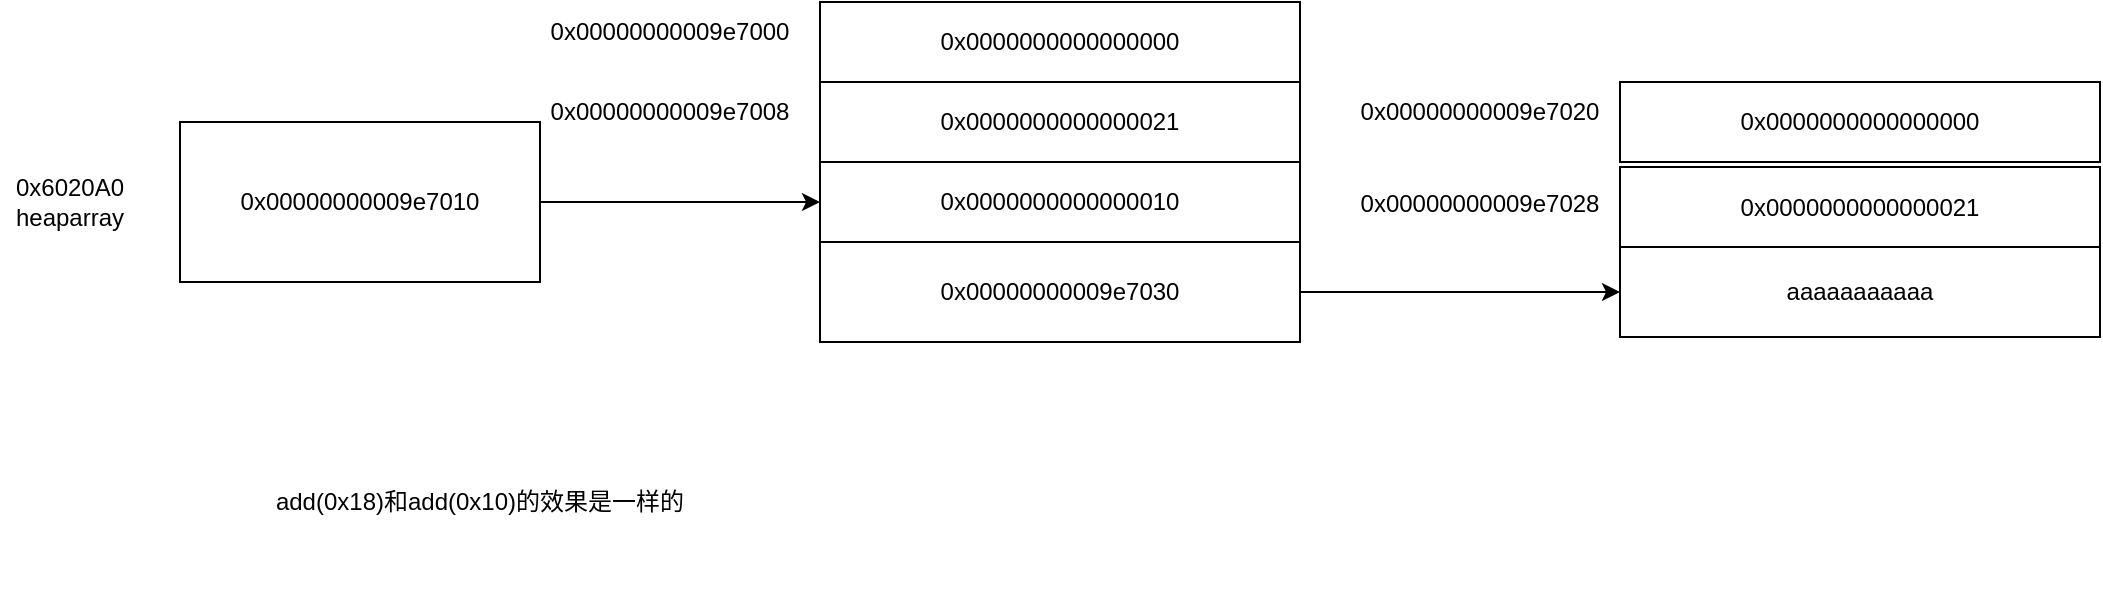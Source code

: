<mxfile version="24.2.0" type="github">
  <diagram name="第 1 页" id="Fr5cbRcazwO-UYm_Rkgn">
    <mxGraphModel dx="1290" dy="522" grid="1" gridSize="10" guides="1" tooltips="1" connect="1" arrows="1" fold="1" page="1" pageScale="1" pageWidth="827" pageHeight="1169" math="0" shadow="0">
      <root>
        <mxCell id="0" />
        <mxCell id="1" parent="0" />
        <mxCell id="av2565oH3hsVs84lq1rJ-3" style="edgeStyle=orthogonalEdgeStyle;rounded=0;orthogonalLoop=1;jettySize=auto;html=1;exitX=1;exitY=0.5;exitDx=0;exitDy=0;" edge="1" parent="1" source="av2565oH3hsVs84lq1rJ-1">
          <mxGeometry relative="1" as="geometry">
            <mxPoint x="470" y="120" as="targetPoint" />
          </mxGeometry>
        </mxCell>
        <mxCell id="av2565oH3hsVs84lq1rJ-1" value="0x00000000009e7010" style="rounded=0;whiteSpace=wrap;html=1;" vertex="1" parent="1">
          <mxGeometry x="150" y="80" width="180" height="80" as="geometry" />
        </mxCell>
        <mxCell id="av2565oH3hsVs84lq1rJ-2" value="0x6020A0&lt;div&gt;heaparray&lt;br&gt;&lt;/div&gt;" style="text;strokeColor=none;align=center;fillColor=none;html=1;verticalAlign=middle;whiteSpace=wrap;rounded=0;" vertex="1" parent="1">
          <mxGeometry x="60" y="105" width="70" height="30" as="geometry" />
        </mxCell>
        <mxCell id="av2565oH3hsVs84lq1rJ-4" value="&lt;div&gt;0x0000000000000010&lt;/div&gt;" style="rounded=0;whiteSpace=wrap;html=1;" vertex="1" parent="1">
          <mxGeometry x="470" y="100" width="240" height="40" as="geometry" />
        </mxCell>
        <mxCell id="av2565oH3hsVs84lq1rJ-8" style="edgeStyle=orthogonalEdgeStyle;rounded=0;orthogonalLoop=1;jettySize=auto;html=1;exitX=1;exitY=0.5;exitDx=0;exitDy=0;entryX=0;entryY=0.5;entryDx=0;entryDy=0;" edge="1" parent="1" source="av2565oH3hsVs84lq1rJ-5" target="av2565oH3hsVs84lq1rJ-6">
          <mxGeometry relative="1" as="geometry" />
        </mxCell>
        <mxCell id="av2565oH3hsVs84lq1rJ-5" value="&lt;div&gt;&lt;span style=&quot;background-color: initial;&quot;&gt;0x00000000009e7030&lt;/span&gt;&lt;/div&gt;" style="rounded=0;whiteSpace=wrap;html=1;" vertex="1" parent="1">
          <mxGeometry x="470" y="140" width="240" height="50" as="geometry" />
        </mxCell>
        <mxCell id="av2565oH3hsVs84lq1rJ-6" value="aaaaaaaaaaa" style="rounded=0;whiteSpace=wrap;html=1;" vertex="1" parent="1">
          <mxGeometry x="870" y="142.5" width="240" height="45" as="geometry" />
        </mxCell>
        <mxCell id="av2565oH3hsVs84lq1rJ-9" value="0x0000000000000021" style="rounded=0;whiteSpace=wrap;html=1;" vertex="1" parent="1">
          <mxGeometry x="470" y="60" width="240" height="40" as="geometry" />
        </mxCell>
        <mxCell id="av2565oH3hsVs84lq1rJ-10" value="0x0000000000000000" style="rounded=0;whiteSpace=wrap;html=1;" vertex="1" parent="1">
          <mxGeometry x="470" y="20" width="240" height="40" as="geometry" />
        </mxCell>
        <mxCell id="av2565oH3hsVs84lq1rJ-11" value="0x00000000009e7000" style="text;strokeColor=none;align=center;fillColor=none;html=1;verticalAlign=middle;whiteSpace=wrap;rounded=0;" vertex="1" parent="1">
          <mxGeometry x="320" y="20" width="150" height="30" as="geometry" />
        </mxCell>
        <mxCell id="av2565oH3hsVs84lq1rJ-12" value="0x00000000009e7008" style="text;strokeColor=none;align=center;fillColor=none;html=1;verticalAlign=middle;whiteSpace=wrap;rounded=0;" vertex="1" parent="1">
          <mxGeometry x="320" y="60" width="150" height="30" as="geometry" />
        </mxCell>
        <mxCell id="av2565oH3hsVs84lq1rJ-13" value="0x00000000009e7020" style="text;strokeColor=none;align=center;fillColor=none;html=1;verticalAlign=middle;whiteSpace=wrap;rounded=0;" vertex="1" parent="1">
          <mxGeometry x="740" y="60" width="120" height="30" as="geometry" />
        </mxCell>
        <mxCell id="av2565oH3hsVs84lq1rJ-17" value="0x00000000009e7028" style="text;strokeColor=none;align=center;fillColor=none;html=1;verticalAlign=middle;whiteSpace=wrap;rounded=0;" vertex="1" parent="1">
          <mxGeometry x="740" y="106.25" width="120" height="30" as="geometry" />
        </mxCell>
        <mxCell id="av2565oH3hsVs84lq1rJ-18" value="0x0000000000000000" style="rounded=0;whiteSpace=wrap;html=1;" vertex="1" parent="1">
          <mxGeometry x="870" y="60" width="240" height="40" as="geometry" />
        </mxCell>
        <mxCell id="av2565oH3hsVs84lq1rJ-19" value="0x0000000000000021" style="rounded=0;whiteSpace=wrap;html=1;" vertex="1" parent="1">
          <mxGeometry x="870" y="102.5" width="240" height="40" as="geometry" />
        </mxCell>
        <mxCell id="av2565oH3hsVs84lq1rJ-20" value="add(0x18)和add(0x10)的效果是一样的" style="text;strokeColor=none;align=center;fillColor=none;html=1;verticalAlign=middle;whiteSpace=wrap;rounded=0;" vertex="1" parent="1">
          <mxGeometry x="130" y="220" width="340" height="100" as="geometry" />
        </mxCell>
      </root>
    </mxGraphModel>
  </diagram>
</mxfile>
